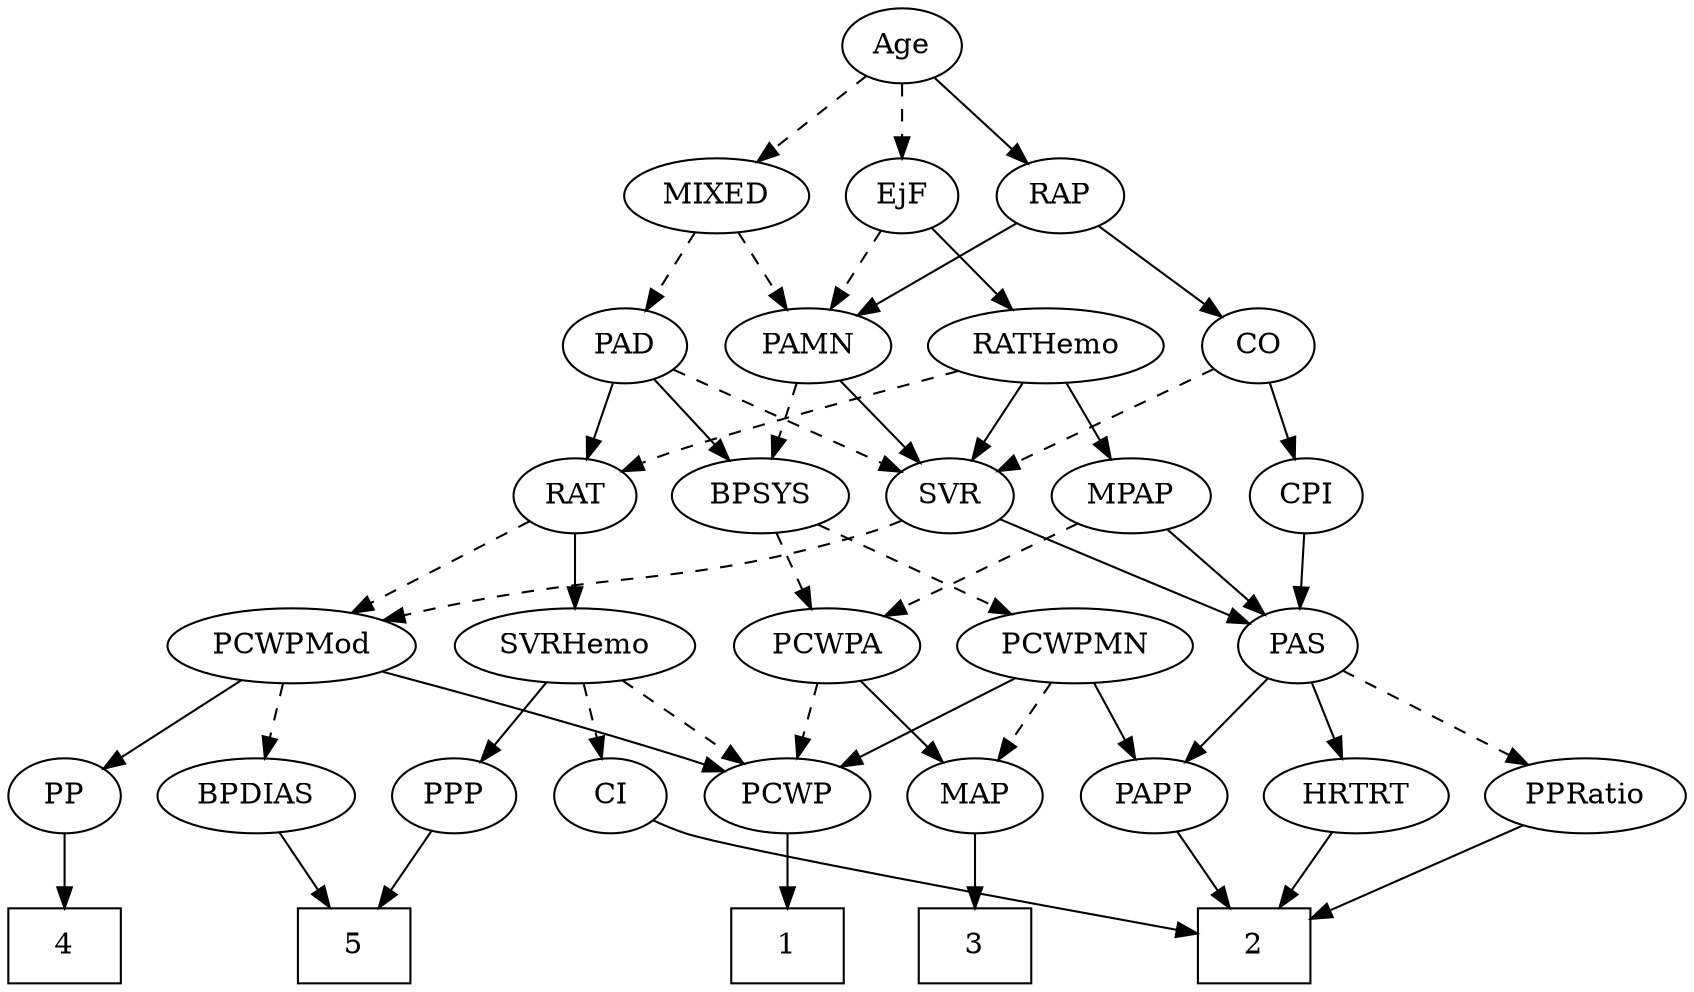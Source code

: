 strict digraph {
	graph [bb="0,0,742.65,468"];
	node [label="\N"];
	1	[height=0.5,
		pos="353,18",
		shape=box,
		width=0.75];
	2	[height=0.5,
		pos="561,18",
		shape=box,
		width=0.75];
	3	[height=0.5,
		pos="437,18",
		shape=box,
		width=0.75];
	4	[height=0.5,
		pos="27,18",
		shape=box,
		width=0.75];
	5	[height=0.5,
		pos="157,18",
		shape=box,
		width=0.75];
	Age	[height=0.5,
		pos="407,450",
		width=0.75];
	EjF	[height=0.5,
		pos="407,378",
		width=0.75];
	Age -> EjF	[pos="e,407,396.1 407,431.7 407,423.98 407,414.71 407,406.11",
		style=dashed];
	RAP	[height=0.5,
		pos="480,378",
		width=0.77632];
	Age -> RAP	[pos="e,465,393.38 421.77,434.83 432.09,424.94 446.06,411.55 457.73,400.36",
		style=solid];
	MIXED	[height=0.5,
		pos="322,378",
		width=1.1193];
	Age -> MIXED	[pos="e,340.4,394.16 390.61,435.5 378.59,425.61 362.03,411.96 348.19,400.56",
		style=dashed];
	PAMN	[height=0.5,
		pos="364,306",
		width=1.011];
	EjF -> PAMN	[pos="e,374.02,323.31 397.24,361.12 391.93,352.47 385.24,341.58 379.25,331.83",
		style=dashed];
	RATHemo	[height=0.5,
		pos="468,306",
		width=1.3721];
	EjF -> RATHemo	[pos="e,453.8,323.29 419.94,362.15 427.85,353.07 438.16,341.24 447.2,330.87",
		style=solid];
	CO	[height=0.5,
		pos="562,306",
		width=0.75];
	RAP -> CO	[pos="e,546.11,320.56 496.2,363.17 508.18,352.94 524.69,338.85 538.18,327.34",
		style=solid];
	RAP -> PAMN	[pos="e,386.15,320.37 460.32,365.13 442.42,354.32 415.69,338.19 394.93,325.66",
		style=solid];
	PAD	[height=0.5,
		pos="281,306",
		width=0.79437];
	MIXED -> PAD	[pos="e,290.65,323.47 312.28,360.41 307.38,352.04 301.33,341.71 295.86,332.37",
		style=dashed];
	MIXED -> PAMN	[pos="e,354.12,323.47 331.95,360.41 337.03,351.95 343.3,341.49 348.95,332.08",
		style=dashed];
	MPAP	[height=0.5,
		pos="506,234",
		width=0.97491];
	PAS	[height=0.5,
		pos="580,162",
		width=0.75];
	MPAP -> PAS	[pos="e,564.98,177.21 522.06,217.81 532.42,208.01 546.05,195.12 557.48,184.3",
		style=solid];
	PCWPA	[height=0.5,
		pos="368,162",
		width=1.1555];
	MPAP -> PCWPA	[pos="e,394.11,176.24 481.96,220.81 460.19,209.76 427.83,193.35 403.15,180.83",
		style=dashed];
	BPSYS	[height=0.5,
		pos="341,234",
		width=1.0471];
	BPSYS -> PCWPA	[pos="e,361.52,179.79 347.54,216.05 350.62,208.06 354.37,198.33 357.82,189.4",
		style=dashed];
	PCWPMN	[height=0.5,
		pos="478,162",
		width=1.3902];
	BPSYS -> PCWPMN	[pos="e,450.07,177.27 365.81,220.32 386.78,209.61 417.11,194.11 440.96,181.93",
		style=dashed];
	PAD -> BPSYS	[pos="e,327.17,251.13 294.02,289.81 301.74,280.8 311.71,269.18 320.47,258.95",
		style=solid];
	RAT	[height=0.5,
		pos="258,234",
		width=0.75827];
	PAD -> RAT	[pos="e,263.52,251.79 275.43,288.05 272.8,280.06 269.61,270.33 266.67,261.4",
		style=solid];
	SVR	[height=0.5,
		pos="425,234",
		width=0.77632];
	PAD -> SVR	[pos="e,403.4,245.5 302.87,294.37 327.22,282.53 366.76,263.31 394.23,249.96",
		style=dashed];
	CPI	[height=0.5,
		pos="586,234",
		width=0.75];
	CO -> CPI	[pos="e,580.24,251.79 567.81,288.05 570.55,280.06 573.89,270.33 576.95,261.4",
		style=solid];
	CO -> SVR	[pos="e,446.46,245.96 541.19,294.37 518.39,282.72 481.6,263.92 455.53,250.6",
		style=dashed];
	PPRatio	[height=0.5,
		pos="703,90",
		width=1.1013];
	PAS -> PPRatio	[pos="e,679.18,104.56 600.04,149.6 619.06,138.77 648,122.3 670.36,109.58",
		style=dashed];
	PAPP	[height=0.5,
		pos="517,90",
		width=0.88464];
	PAS -> PAPP	[pos="e,530.78,106.31 566.64,146.15 558.23,136.82 547.22,124.57 537.7,114",
		style=solid];
	HRTRT	[height=0.5,
		pos="606,90",
		width=1.1013];
	PAS -> HRTRT	[pos="e,599.7,107.96 586.16,144.41 589.16,136.34 592.84,126.43 596.21,117.35",
		style=solid];
	PAMN -> BPSYS	[pos="e,346.68,252.28 358.43,288.05 355.84,280.18 352.7,270.62 349.8,261.79",
		style=dashed];
	PAMN -> SVR	[pos="e,411.63,250.34 377.84,289.12 385.83,279.95 396.02,268.26 404.88,258.09",
		style=solid];
	RATHemo -> MPAP	[pos="e,496.89,251.79 477.2,288.05 481.63,279.89 487.05,269.91 491.98,260.82",
		style=solid];
	RATHemo -> RAT	[pos="e,279.1,245.59 431.04,294.05 383.9,280.05 306.93,256.99 294,252 292.16,251.29 290.29,250.53 288.41,249.73",
		style=dashed];
	RATHemo -> SVR	[pos="e,435.02,251.31 457.59,288.05 452.39,279.59 446,269.19 440.26,259.84",
		style=solid];
	CPI -> PAS	[pos="e,581.47,180.1 584.52,215.7 583.86,207.98 583.06,198.71 582.32,190.11",
		style=solid];
	PCWPMod	[height=0.5,
		pos="138,162",
		width=1.4443];
	RAT -> PCWPMod	[pos="e,163.27,177.74 238.18,221.44 220.24,210.98 193.43,195.34 172.06,182.87",
		style=dashed];
	SVRHemo	[height=0.5,
		pos="258,162",
		width=1.3902];
	RAT -> SVRHemo	[pos="e,258,180.1 258,215.7 258,207.98 258,198.71 258,190.11",
		style=solid];
	SVR -> PAS	[pos="e,558.23,172.71 447.29,222.72 452.14,220.5 457.24,218.16 462,216 491.47,202.61 525.16,187.5 548.98,176.85",
		style=solid];
	SVR -> PCWPMod	[pos="e,176.27,174.19 403.83,222.21 398.74,219.91 393.25,217.68 388,216 306.55,189.96 282.26,199.49 199,180 194.85,179.03 190.55,177.96 \
186.25,176.85",
		style=dashed];
	BPDIAS	[height=0.5,
		pos="114,90",
		width=1.1735];
	PCWPMod -> BPDIAS	[pos="e,119.92,108.28 132.19,144.05 129.49,136.18 126.21,126.62 123.19,117.79",
		style=dashed];
	PP	[height=0.5,
		pos="27,90",
		width=0.75];
	PCWPMod -> PP	[pos="e,45.987,102.97 114.19,145.98 96.67,134.94 72.817,119.89 54.489,108.34",
		style=solid];
	PCWP	[height=0.5,
		pos="353,90",
		width=0.97491];
	PCWPMod -> PCWP	[pos="e,326.11,101.72 176.62,149.85 211.43,139.6 263.94,123.67 309,108 311.52,107.12 314.12,106.19 316.73,105.24",
		style=solid];
	MAP	[height=0.5,
		pos="437,90",
		width=0.84854];
	PCWPA -> MAP	[pos="e,422.35,105.86 383.66,145.12 393,135.64 405,123.46 415.25,113.06",
		style=solid];
	PCWPA -> PCWP	[pos="e,356.7,108.28 364.37,144.05 362.7,136.26 360.68,126.82 358.8,118.08",
		style=dashed];
	PCWPMN -> MAP	[pos="e,446.55,107.31 468.08,144.05 463.17,135.68 457.15,125.4 451.72,116.13",
		style=dashed];
	PCWPMN -> PCWP	[pos="e,375.92,103.84 452.1,146.5 432.54,135.54 405.6,120.45 384.74,108.77",
		style=solid];
	PCWPMN -> PAPP	[pos="e,507.91,107.31 487.44,144.05 492.11,135.68 497.83,125.4 503,116.13",
		style=solid];
	PPP	[height=0.5,
		pos="201,90",
		width=0.75];
	SVRHemo -> PPP	[pos="e,213.63,106.51 244.49,144.41 237.19,135.44 228.05,124.21 220.03,114.37",
		style=solid];
	SVRHemo -> PCWP	[pos="e,333.59,105.3 279.08,145.46 292.7,135.43 310.57,122.27 325.32,111.4",
		style=dashed];
	CI	[height=0.5,
		pos="273,90",
		width=0.75];
	SVRHemo -> CI	[pos="e,269.33,108.1 261.71,143.7 263.36,135.98 265.35,126.71 267.19,118.11",
		style=dashed];
	BPDIAS -> 5	[pos="e,146.28,36.447 124.19,72.411 129.18,64.285 135.31,54.307 140.92,45.184",
		style=solid];
	MAP -> 3	[pos="e,437,36.104 437,71.697 437,63.983 437,54.712 437,46.112",
		style=solid];
	PP -> 4	[pos="e,27,36.104 27,71.697 27,63.983 27,54.712 27,46.112",
		style=solid];
	PPP -> 5	[pos="e,167.87,36.292 191.02,73.116 185.79,64.801 179.26,54.41 173.32,44.963",
		style=solid];
	PPRatio -> 2	[pos="e,588.33,32.473 676.96,76.161 654.66,65.171 622.32,49.23 597.46,36.973",
		style=solid];
	PCWP -> 1	[pos="e,353,36.104 353,71.697 353,63.983 353,54.712 353,46.112",
		style=solid];
	CI -> 2	[pos="e,533.6,24.386 293.6,78.264 298.55,75.967 303.89,73.718 309,72 329.16,65.223 458.62,39.23 523.73,26.338",
		style=solid];
	PAPP -> 2	[pos="e,550.24,36.124 527.21,72.765 532.44,64.44 538.93,54.104 544.83,44.725",
		style=solid];
	HRTRT -> 2	[pos="e,572.22,36.447 595.34,72.411 590.06,64.2 583.56,54.099 577.65,44.9",
		style=solid];
}
